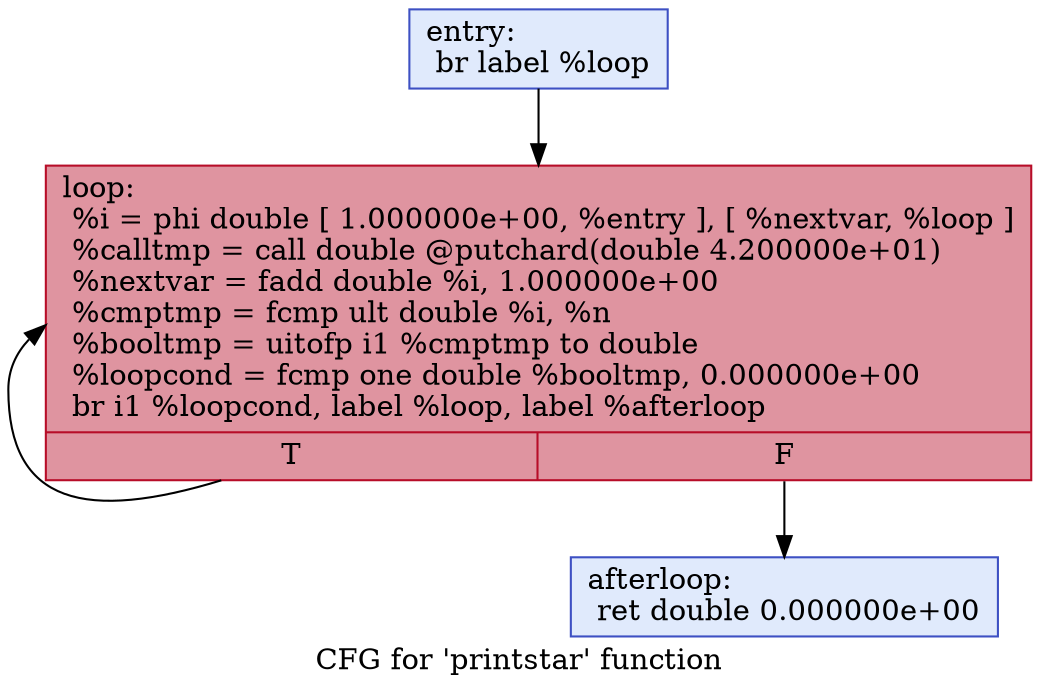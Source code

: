 digraph "CFG for 'printstar' function" {
	label="CFG for 'printstar' function";

	Node0x662690 [shape=record,color="#3d50c3ff", style=filled, fillcolor="#b9d0f970",label="{entry:\l  br label %loop\l}"];
	Node0x662690 -> Node0x6a3db0;
	Node0x6a3db0 [shape=record,color="#b70d28ff", style=filled, fillcolor="#b70d2870",label="{loop:                                             \l  %i = phi double [ 1.000000e+00, %entry ], [ %nextvar, %loop ]\l  %calltmp = call double @putchard(double 4.200000e+01)\l  %nextvar = fadd double %i, 1.000000e+00\l  %cmptmp = fcmp ult double %i, %n\l  %booltmp = uitofp i1 %cmptmp to double\l  %loopcond = fcmp one double %booltmp, 0.000000e+00\l  br i1 %loopcond, label %loop, label %afterloop\l|{<s0>T|<s1>F}}"];
	Node0x6a3db0:s0 -> Node0x6a3db0;
	Node0x6a3db0:s1 -> Node0x6a3e00;
	Node0x6a3e00 [shape=record,color="#3d50c3ff", style=filled, fillcolor="#b9d0f970",label="{afterloop:                                        \l  ret double 0.000000e+00\l}"];
}
